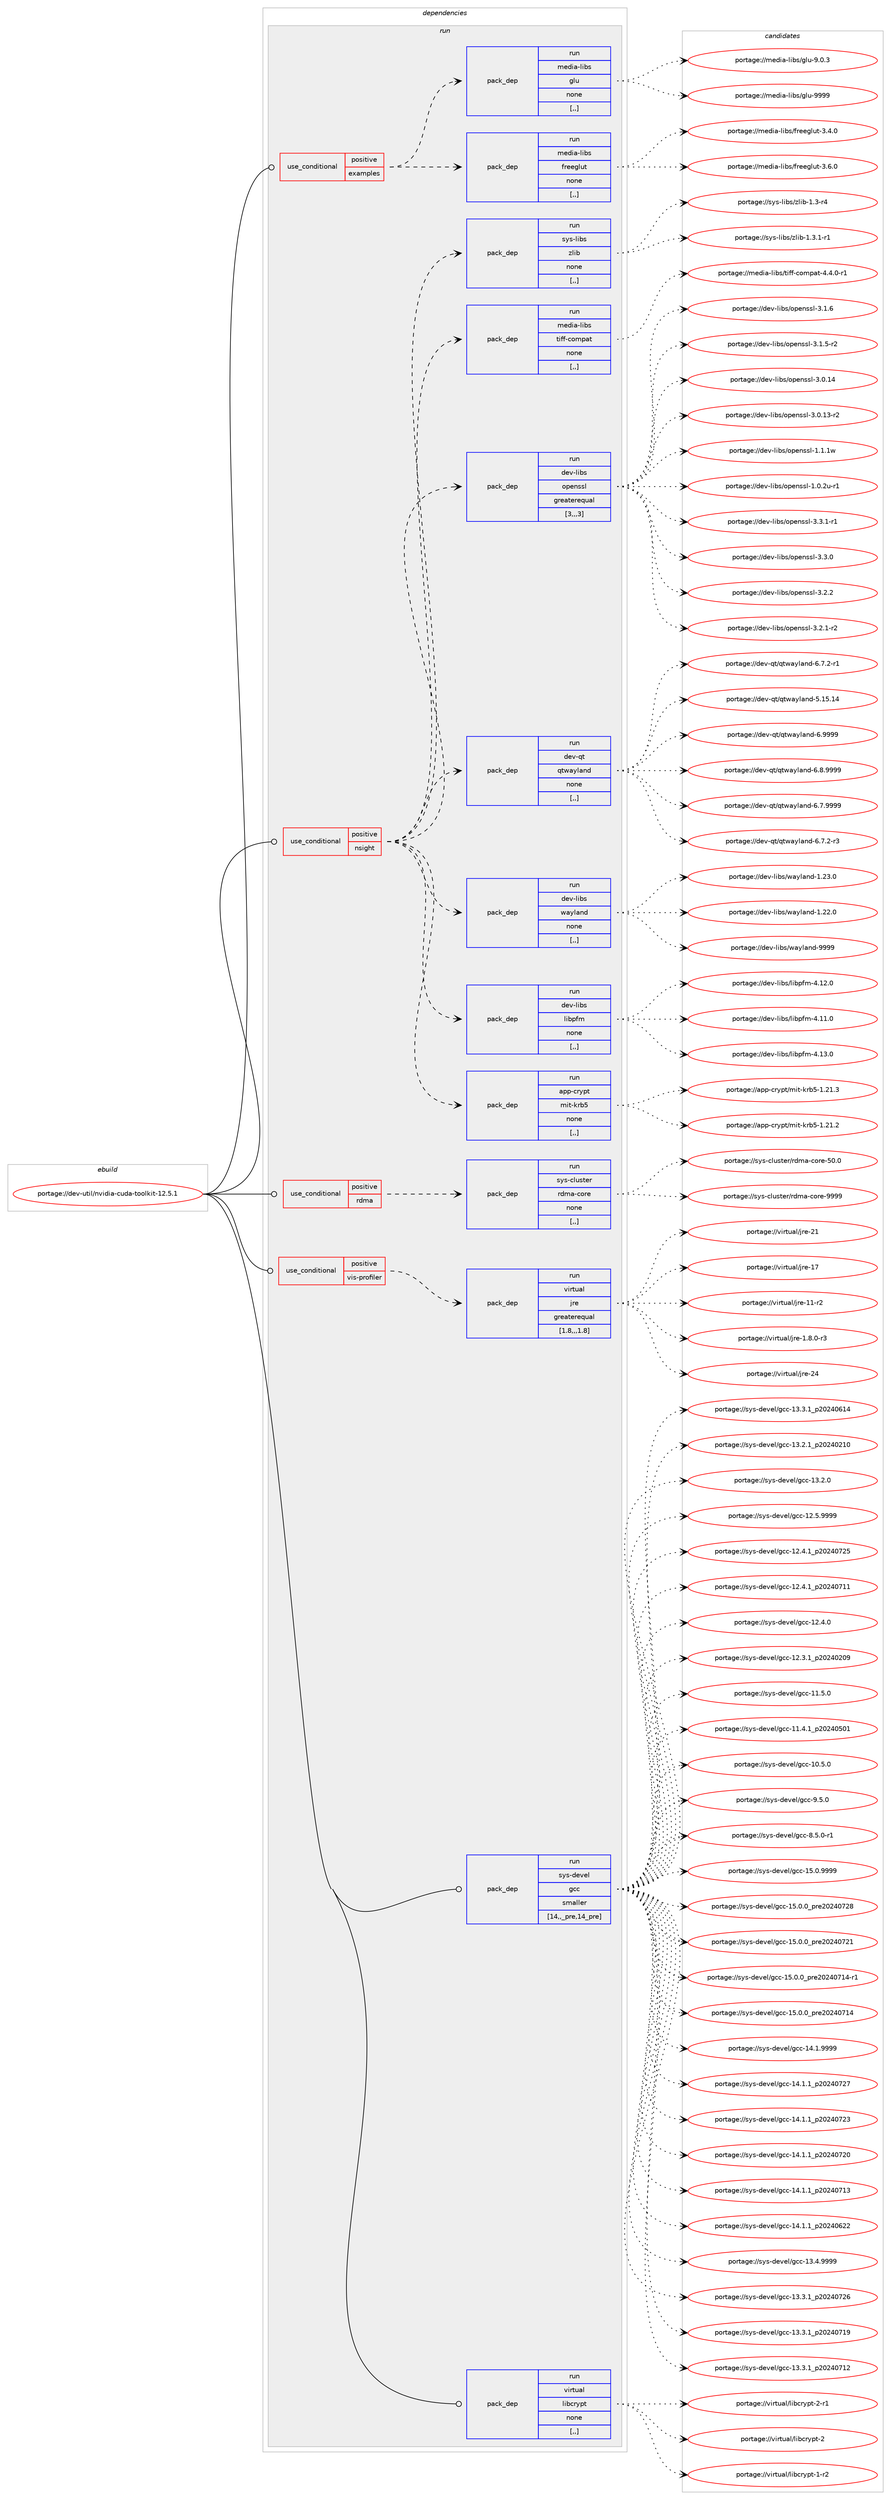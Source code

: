 digraph prolog {

# *************
# Graph options
# *************

newrank=true;
concentrate=true;
compound=true;
graph [rankdir=LR,fontname=Helvetica,fontsize=10,ranksep=1.5];#, ranksep=2.5, nodesep=0.2];
edge  [arrowhead=vee];
node  [fontname=Helvetica,fontsize=10];

# **********
# The ebuild
# **********

subgraph cluster_leftcol {
color=gray;
label=<<i>ebuild</i>>;
id [label="portage://dev-util/nvidia-cuda-toolkit-12.5.1", color=red, width=4, href="../dev-util/nvidia-cuda-toolkit-12.5.1.svg"];
}

# ****************
# The dependencies
# ****************

subgraph cluster_midcol {
color=gray;
label=<<i>dependencies</i>>;
subgraph cluster_compile {
fillcolor="#eeeeee";
style=filled;
label=<<i>compile</i>>;
}
subgraph cluster_compileandrun {
fillcolor="#eeeeee";
style=filled;
label=<<i>compile and run</i>>;
}
subgraph cluster_run {
fillcolor="#eeeeee";
style=filled;
label=<<i>run</i>>;
subgraph cond60965 {
dependency216949 [label=<<TABLE BORDER="0" CELLBORDER="1" CELLSPACING="0" CELLPADDING="4"><TR><TD ROWSPAN="3" CELLPADDING="10">use_conditional</TD></TR><TR><TD>positive</TD></TR><TR><TD>examples</TD></TR></TABLE>>, shape=none, color=red];
subgraph pack154548 {
dependency216950 [label=<<TABLE BORDER="0" CELLBORDER="1" CELLSPACING="0" CELLPADDING="4" WIDTH="220"><TR><TD ROWSPAN="6" CELLPADDING="30">pack_dep</TD></TR><TR><TD WIDTH="110">run</TD></TR><TR><TD>media-libs</TD></TR><TR><TD>freeglut</TD></TR><TR><TD>none</TD></TR><TR><TD>[,,]</TD></TR></TABLE>>, shape=none, color=blue];
}
dependency216949:e -> dependency216950:w [weight=20,style="dashed",arrowhead="vee"];
subgraph pack154549 {
dependency216951 [label=<<TABLE BORDER="0" CELLBORDER="1" CELLSPACING="0" CELLPADDING="4" WIDTH="220"><TR><TD ROWSPAN="6" CELLPADDING="30">pack_dep</TD></TR><TR><TD WIDTH="110">run</TD></TR><TR><TD>media-libs</TD></TR><TR><TD>glu</TD></TR><TR><TD>none</TD></TR><TR><TD>[,,]</TD></TR></TABLE>>, shape=none, color=blue];
}
dependency216949:e -> dependency216951:w [weight=20,style="dashed",arrowhead="vee"];
}
id:e -> dependency216949:w [weight=20,style="solid",arrowhead="odot"];
subgraph cond60966 {
dependency216952 [label=<<TABLE BORDER="0" CELLBORDER="1" CELLSPACING="0" CELLPADDING="4"><TR><TD ROWSPAN="3" CELLPADDING="10">use_conditional</TD></TR><TR><TD>positive</TD></TR><TR><TD>nsight</TD></TR></TABLE>>, shape=none, color=red];
subgraph pack154550 {
dependency216953 [label=<<TABLE BORDER="0" CELLBORDER="1" CELLSPACING="0" CELLPADDING="4" WIDTH="220"><TR><TD ROWSPAN="6" CELLPADDING="30">pack_dep</TD></TR><TR><TD WIDTH="110">run</TD></TR><TR><TD>app-crypt</TD></TR><TR><TD>mit-krb5</TD></TR><TR><TD>none</TD></TR><TR><TD>[,,]</TD></TR></TABLE>>, shape=none, color=blue];
}
dependency216952:e -> dependency216953:w [weight=20,style="dashed",arrowhead="vee"];
subgraph pack154551 {
dependency216954 [label=<<TABLE BORDER="0" CELLBORDER="1" CELLSPACING="0" CELLPADDING="4" WIDTH="220"><TR><TD ROWSPAN="6" CELLPADDING="30">pack_dep</TD></TR><TR><TD WIDTH="110">run</TD></TR><TR><TD>dev-libs</TD></TR><TR><TD>libpfm</TD></TR><TR><TD>none</TD></TR><TR><TD>[,,]</TD></TR></TABLE>>, shape=none, color=blue];
}
dependency216952:e -> dependency216954:w [weight=20,style="dashed",arrowhead="vee"];
subgraph pack154552 {
dependency216955 [label=<<TABLE BORDER="0" CELLBORDER="1" CELLSPACING="0" CELLPADDING="4" WIDTH="220"><TR><TD ROWSPAN="6" CELLPADDING="30">pack_dep</TD></TR><TR><TD WIDTH="110">run</TD></TR><TR><TD>dev-libs</TD></TR><TR><TD>wayland</TD></TR><TR><TD>none</TD></TR><TR><TD>[,,]</TD></TR></TABLE>>, shape=none, color=blue];
}
dependency216952:e -> dependency216955:w [weight=20,style="dashed",arrowhead="vee"];
subgraph pack154553 {
dependency216956 [label=<<TABLE BORDER="0" CELLBORDER="1" CELLSPACING="0" CELLPADDING="4" WIDTH="220"><TR><TD ROWSPAN="6" CELLPADDING="30">pack_dep</TD></TR><TR><TD WIDTH="110">run</TD></TR><TR><TD>dev-qt</TD></TR><TR><TD>qtwayland</TD></TR><TR><TD>none</TD></TR><TR><TD>[,,]</TD></TR></TABLE>>, shape=none, color=blue];
}
dependency216952:e -> dependency216956:w [weight=20,style="dashed",arrowhead="vee"];
subgraph pack154554 {
dependency216957 [label=<<TABLE BORDER="0" CELLBORDER="1" CELLSPACING="0" CELLPADDING="4" WIDTH="220"><TR><TD ROWSPAN="6" CELLPADDING="30">pack_dep</TD></TR><TR><TD WIDTH="110">run</TD></TR><TR><TD>dev-libs</TD></TR><TR><TD>openssl</TD></TR><TR><TD>greaterequal</TD></TR><TR><TD>[3,,,3]</TD></TR></TABLE>>, shape=none, color=blue];
}
dependency216952:e -> dependency216957:w [weight=20,style="dashed",arrowhead="vee"];
subgraph pack154555 {
dependency216958 [label=<<TABLE BORDER="0" CELLBORDER="1" CELLSPACING="0" CELLPADDING="4" WIDTH="220"><TR><TD ROWSPAN="6" CELLPADDING="30">pack_dep</TD></TR><TR><TD WIDTH="110">run</TD></TR><TR><TD>media-libs</TD></TR><TR><TD>tiff-compat</TD></TR><TR><TD>none</TD></TR><TR><TD>[,,]</TD></TR></TABLE>>, shape=none, color=blue];
}
dependency216952:e -> dependency216958:w [weight=20,style="dashed",arrowhead="vee"];
subgraph pack154556 {
dependency216959 [label=<<TABLE BORDER="0" CELLBORDER="1" CELLSPACING="0" CELLPADDING="4" WIDTH="220"><TR><TD ROWSPAN="6" CELLPADDING="30">pack_dep</TD></TR><TR><TD WIDTH="110">run</TD></TR><TR><TD>sys-libs</TD></TR><TR><TD>zlib</TD></TR><TR><TD>none</TD></TR><TR><TD>[,,]</TD></TR></TABLE>>, shape=none, color=blue];
}
dependency216952:e -> dependency216959:w [weight=20,style="dashed",arrowhead="vee"];
}
id:e -> dependency216952:w [weight=20,style="solid",arrowhead="odot"];
subgraph cond60967 {
dependency216960 [label=<<TABLE BORDER="0" CELLBORDER="1" CELLSPACING="0" CELLPADDING="4"><TR><TD ROWSPAN="3" CELLPADDING="10">use_conditional</TD></TR><TR><TD>positive</TD></TR><TR><TD>rdma</TD></TR></TABLE>>, shape=none, color=red];
subgraph pack154557 {
dependency216961 [label=<<TABLE BORDER="0" CELLBORDER="1" CELLSPACING="0" CELLPADDING="4" WIDTH="220"><TR><TD ROWSPAN="6" CELLPADDING="30">pack_dep</TD></TR><TR><TD WIDTH="110">run</TD></TR><TR><TD>sys-cluster</TD></TR><TR><TD>rdma-core</TD></TR><TR><TD>none</TD></TR><TR><TD>[,,]</TD></TR></TABLE>>, shape=none, color=blue];
}
dependency216960:e -> dependency216961:w [weight=20,style="dashed",arrowhead="vee"];
}
id:e -> dependency216960:w [weight=20,style="solid",arrowhead="odot"];
subgraph cond60968 {
dependency216962 [label=<<TABLE BORDER="0" CELLBORDER="1" CELLSPACING="0" CELLPADDING="4"><TR><TD ROWSPAN="3" CELLPADDING="10">use_conditional</TD></TR><TR><TD>positive</TD></TR><TR><TD>vis-profiler</TD></TR></TABLE>>, shape=none, color=red];
subgraph pack154558 {
dependency216963 [label=<<TABLE BORDER="0" CELLBORDER="1" CELLSPACING="0" CELLPADDING="4" WIDTH="220"><TR><TD ROWSPAN="6" CELLPADDING="30">pack_dep</TD></TR><TR><TD WIDTH="110">run</TD></TR><TR><TD>virtual</TD></TR><TR><TD>jre</TD></TR><TR><TD>greaterequal</TD></TR><TR><TD>[1.8,,,1.8]</TD></TR></TABLE>>, shape=none, color=blue];
}
dependency216962:e -> dependency216963:w [weight=20,style="dashed",arrowhead="vee"];
}
id:e -> dependency216962:w [weight=20,style="solid",arrowhead="odot"];
subgraph pack154559 {
dependency216964 [label=<<TABLE BORDER="0" CELLBORDER="1" CELLSPACING="0" CELLPADDING="4" WIDTH="220"><TR><TD ROWSPAN="6" CELLPADDING="30">pack_dep</TD></TR><TR><TD WIDTH="110">run</TD></TR><TR><TD>sys-devel</TD></TR><TR><TD>gcc</TD></TR><TR><TD>smaller</TD></TR><TR><TD>[14,,_pre,14_pre]</TD></TR></TABLE>>, shape=none, color=blue];
}
id:e -> dependency216964:w [weight=20,style="solid",arrowhead="odot"];
subgraph pack154560 {
dependency216965 [label=<<TABLE BORDER="0" CELLBORDER="1" CELLSPACING="0" CELLPADDING="4" WIDTH="220"><TR><TD ROWSPAN="6" CELLPADDING="30">pack_dep</TD></TR><TR><TD WIDTH="110">run</TD></TR><TR><TD>virtual</TD></TR><TR><TD>libcrypt</TD></TR><TR><TD>none</TD></TR><TR><TD>[,,]</TD></TR></TABLE>>, shape=none, color=blue];
}
id:e -> dependency216965:w [weight=20,style="solid",arrowhead="odot"];
}
}

# **************
# The candidates
# **************

subgraph cluster_choices {
rank=same;
color=gray;
label=<<i>candidates</i>>;

subgraph choice154548 {
color=black;
nodesep=1;
choice10910110010597451081059811547102114101101103108117116455146544648 [label="portage://media-libs/freeglut-3.6.0", color=red, width=4,href="../media-libs/freeglut-3.6.0.svg"];
choice10910110010597451081059811547102114101101103108117116455146524648 [label="portage://media-libs/freeglut-3.4.0", color=red, width=4,href="../media-libs/freeglut-3.4.0.svg"];
dependency216950:e -> choice10910110010597451081059811547102114101101103108117116455146544648:w [style=dotted,weight="100"];
dependency216950:e -> choice10910110010597451081059811547102114101101103108117116455146524648:w [style=dotted,weight="100"];
}
subgraph choice154549 {
color=black;
nodesep=1;
choice109101100105974510810598115471031081174557575757 [label="portage://media-libs/glu-9999", color=red, width=4,href="../media-libs/glu-9999.svg"];
choice10910110010597451081059811547103108117455746484651 [label="portage://media-libs/glu-9.0.3", color=red, width=4,href="../media-libs/glu-9.0.3.svg"];
dependency216951:e -> choice109101100105974510810598115471031081174557575757:w [style=dotted,weight="100"];
dependency216951:e -> choice10910110010597451081059811547103108117455746484651:w [style=dotted,weight="100"];
}
subgraph choice154550 {
color=black;
nodesep=1;
choice9711211245991141211121164710910511645107114985345494650494651 [label="portage://app-crypt/mit-krb5-1.21.3", color=red, width=4,href="../app-crypt/mit-krb5-1.21.3.svg"];
choice9711211245991141211121164710910511645107114985345494650494650 [label="portage://app-crypt/mit-krb5-1.21.2", color=red, width=4,href="../app-crypt/mit-krb5-1.21.2.svg"];
dependency216953:e -> choice9711211245991141211121164710910511645107114985345494650494651:w [style=dotted,weight="100"];
dependency216953:e -> choice9711211245991141211121164710910511645107114985345494650494650:w [style=dotted,weight="100"];
}
subgraph choice154551 {
color=black;
nodesep=1;
choice1001011184510810598115471081059811210210945524649514648 [label="portage://dev-libs/libpfm-4.13.0", color=red, width=4,href="../dev-libs/libpfm-4.13.0.svg"];
choice1001011184510810598115471081059811210210945524649504648 [label="portage://dev-libs/libpfm-4.12.0", color=red, width=4,href="../dev-libs/libpfm-4.12.0.svg"];
choice1001011184510810598115471081059811210210945524649494648 [label="portage://dev-libs/libpfm-4.11.0", color=red, width=4,href="../dev-libs/libpfm-4.11.0.svg"];
dependency216954:e -> choice1001011184510810598115471081059811210210945524649514648:w [style=dotted,weight="100"];
dependency216954:e -> choice1001011184510810598115471081059811210210945524649504648:w [style=dotted,weight="100"];
dependency216954:e -> choice1001011184510810598115471081059811210210945524649494648:w [style=dotted,weight="100"];
}
subgraph choice154552 {
color=black;
nodesep=1;
choice10010111845108105981154711997121108971101004557575757 [label="portage://dev-libs/wayland-9999", color=red, width=4,href="../dev-libs/wayland-9999.svg"];
choice100101118451081059811547119971211089711010045494650514648 [label="portage://dev-libs/wayland-1.23.0", color=red, width=4,href="../dev-libs/wayland-1.23.0.svg"];
choice100101118451081059811547119971211089711010045494650504648 [label="portage://dev-libs/wayland-1.22.0", color=red, width=4,href="../dev-libs/wayland-1.22.0.svg"];
dependency216955:e -> choice10010111845108105981154711997121108971101004557575757:w [style=dotted,weight="100"];
dependency216955:e -> choice100101118451081059811547119971211089711010045494650514648:w [style=dotted,weight="100"];
dependency216955:e -> choice100101118451081059811547119971211089711010045494650504648:w [style=dotted,weight="100"];
}
subgraph choice154553 {
color=black;
nodesep=1;
choice1001011184511311647113116119971211089711010045544657575757 [label="portage://dev-qt/qtwayland-6.9999", color=red, width=4,href="../dev-qt/qtwayland-6.9999.svg"];
choice10010111845113116471131161199712110897110100455446564657575757 [label="portage://dev-qt/qtwayland-6.8.9999", color=red, width=4,href="../dev-qt/qtwayland-6.8.9999.svg"];
choice10010111845113116471131161199712110897110100455446554657575757 [label="portage://dev-qt/qtwayland-6.7.9999", color=red, width=4,href="../dev-qt/qtwayland-6.7.9999.svg"];
choice100101118451131164711311611997121108971101004554465546504511451 [label="portage://dev-qt/qtwayland-6.7.2-r3", color=red, width=4,href="../dev-qt/qtwayland-6.7.2-r3.svg"];
choice100101118451131164711311611997121108971101004554465546504511449 [label="portage://dev-qt/qtwayland-6.7.2-r1", color=red, width=4,href="../dev-qt/qtwayland-6.7.2-r1.svg"];
choice100101118451131164711311611997121108971101004553464953464952 [label="portage://dev-qt/qtwayland-5.15.14", color=red, width=4,href="../dev-qt/qtwayland-5.15.14.svg"];
dependency216956:e -> choice1001011184511311647113116119971211089711010045544657575757:w [style=dotted,weight="100"];
dependency216956:e -> choice10010111845113116471131161199712110897110100455446564657575757:w [style=dotted,weight="100"];
dependency216956:e -> choice10010111845113116471131161199712110897110100455446554657575757:w [style=dotted,weight="100"];
dependency216956:e -> choice100101118451131164711311611997121108971101004554465546504511451:w [style=dotted,weight="100"];
dependency216956:e -> choice100101118451131164711311611997121108971101004554465546504511449:w [style=dotted,weight="100"];
dependency216956:e -> choice100101118451131164711311611997121108971101004553464953464952:w [style=dotted,weight="100"];
}
subgraph choice154554 {
color=black;
nodesep=1;
choice1001011184510810598115471111121011101151151084551465146494511449 [label="portage://dev-libs/openssl-3.3.1-r1", color=red, width=4,href="../dev-libs/openssl-3.3.1-r1.svg"];
choice100101118451081059811547111112101110115115108455146514648 [label="portage://dev-libs/openssl-3.3.0", color=red, width=4,href="../dev-libs/openssl-3.3.0.svg"];
choice100101118451081059811547111112101110115115108455146504650 [label="portage://dev-libs/openssl-3.2.2", color=red, width=4,href="../dev-libs/openssl-3.2.2.svg"];
choice1001011184510810598115471111121011101151151084551465046494511450 [label="portage://dev-libs/openssl-3.2.1-r2", color=red, width=4,href="../dev-libs/openssl-3.2.1-r2.svg"];
choice100101118451081059811547111112101110115115108455146494654 [label="portage://dev-libs/openssl-3.1.6", color=red, width=4,href="../dev-libs/openssl-3.1.6.svg"];
choice1001011184510810598115471111121011101151151084551464946534511450 [label="portage://dev-libs/openssl-3.1.5-r2", color=red, width=4,href="../dev-libs/openssl-3.1.5-r2.svg"];
choice10010111845108105981154711111210111011511510845514648464952 [label="portage://dev-libs/openssl-3.0.14", color=red, width=4,href="../dev-libs/openssl-3.0.14.svg"];
choice100101118451081059811547111112101110115115108455146484649514511450 [label="portage://dev-libs/openssl-3.0.13-r2", color=red, width=4,href="../dev-libs/openssl-3.0.13-r2.svg"];
choice100101118451081059811547111112101110115115108454946494649119 [label="portage://dev-libs/openssl-1.1.1w", color=red, width=4,href="../dev-libs/openssl-1.1.1w.svg"];
choice1001011184510810598115471111121011101151151084549464846501174511449 [label="portage://dev-libs/openssl-1.0.2u-r1", color=red, width=4,href="../dev-libs/openssl-1.0.2u-r1.svg"];
dependency216957:e -> choice1001011184510810598115471111121011101151151084551465146494511449:w [style=dotted,weight="100"];
dependency216957:e -> choice100101118451081059811547111112101110115115108455146514648:w [style=dotted,weight="100"];
dependency216957:e -> choice100101118451081059811547111112101110115115108455146504650:w [style=dotted,weight="100"];
dependency216957:e -> choice1001011184510810598115471111121011101151151084551465046494511450:w [style=dotted,weight="100"];
dependency216957:e -> choice100101118451081059811547111112101110115115108455146494654:w [style=dotted,weight="100"];
dependency216957:e -> choice1001011184510810598115471111121011101151151084551464946534511450:w [style=dotted,weight="100"];
dependency216957:e -> choice10010111845108105981154711111210111011511510845514648464952:w [style=dotted,weight="100"];
dependency216957:e -> choice100101118451081059811547111112101110115115108455146484649514511450:w [style=dotted,weight="100"];
dependency216957:e -> choice100101118451081059811547111112101110115115108454946494649119:w [style=dotted,weight="100"];
dependency216957:e -> choice1001011184510810598115471111121011101151151084549464846501174511449:w [style=dotted,weight="100"];
}
subgraph choice154555 {
color=black;
nodesep=1;
choice109101100105974510810598115471161051021024599111109112971164552465246484511449 [label="portage://media-libs/tiff-compat-4.4.0-r1", color=red, width=4,href="../media-libs/tiff-compat-4.4.0-r1.svg"];
dependency216958:e -> choice109101100105974510810598115471161051021024599111109112971164552465246484511449:w [style=dotted,weight="100"];
}
subgraph choice154556 {
color=black;
nodesep=1;
choice115121115451081059811547122108105984549465146494511449 [label="portage://sys-libs/zlib-1.3.1-r1", color=red, width=4,href="../sys-libs/zlib-1.3.1-r1.svg"];
choice11512111545108105981154712210810598454946514511452 [label="portage://sys-libs/zlib-1.3-r4", color=red, width=4,href="../sys-libs/zlib-1.3-r4.svg"];
dependency216959:e -> choice115121115451081059811547122108105984549465146494511449:w [style=dotted,weight="100"];
dependency216959:e -> choice11512111545108105981154712210810598454946514511452:w [style=dotted,weight="100"];
}
subgraph choice154557 {
color=black;
nodesep=1;
choice1151211154599108117115116101114471141001099745991111141014557575757 [label="portage://sys-cluster/rdma-core-9999", color=red, width=4,href="../sys-cluster/rdma-core-9999.svg"];
choice1151211154599108117115116101114471141001099745991111141014553484648 [label="portage://sys-cluster/rdma-core-50.0", color=red, width=4,href="../sys-cluster/rdma-core-50.0.svg"];
dependency216961:e -> choice1151211154599108117115116101114471141001099745991111141014557575757:w [style=dotted,weight="100"];
dependency216961:e -> choice1151211154599108117115116101114471141001099745991111141014553484648:w [style=dotted,weight="100"];
}
subgraph choice154558 {
color=black;
nodesep=1;
choice1181051141161179710847106114101455052 [label="portage://virtual/jre-24", color=red, width=4,href="../virtual/jre-24.svg"];
choice1181051141161179710847106114101455049 [label="portage://virtual/jre-21", color=red, width=4,href="../virtual/jre-21.svg"];
choice1181051141161179710847106114101454955 [label="portage://virtual/jre-17", color=red, width=4,href="../virtual/jre-17.svg"];
choice11810511411611797108471061141014549494511450 [label="portage://virtual/jre-11-r2", color=red, width=4,href="../virtual/jre-11-r2.svg"];
choice11810511411611797108471061141014549465646484511451 [label="portage://virtual/jre-1.8.0-r3", color=red, width=4,href="../virtual/jre-1.8.0-r3.svg"];
dependency216963:e -> choice1181051141161179710847106114101455052:w [style=dotted,weight="100"];
dependency216963:e -> choice1181051141161179710847106114101455049:w [style=dotted,weight="100"];
dependency216963:e -> choice1181051141161179710847106114101454955:w [style=dotted,weight="100"];
dependency216963:e -> choice11810511411611797108471061141014549494511450:w [style=dotted,weight="100"];
dependency216963:e -> choice11810511411611797108471061141014549465646484511451:w [style=dotted,weight="100"];
}
subgraph choice154559 {
color=black;
nodesep=1;
choice1151211154510010111810110847103999945495346484657575757 [label="portage://sys-devel/gcc-15.0.9999", color=red, width=4,href="../sys-devel/gcc-15.0.9999.svg"];
choice1151211154510010111810110847103999945495346484648951121141015048505248555056 [label="portage://sys-devel/gcc-15.0.0_pre20240728", color=red, width=4,href="../sys-devel/gcc-15.0.0_pre20240728.svg"];
choice1151211154510010111810110847103999945495346484648951121141015048505248555049 [label="portage://sys-devel/gcc-15.0.0_pre20240721", color=red, width=4,href="../sys-devel/gcc-15.0.0_pre20240721.svg"];
choice11512111545100101118101108471039999454953464846489511211410150485052485549524511449 [label="portage://sys-devel/gcc-15.0.0_pre20240714-r1", color=red, width=4,href="../sys-devel/gcc-15.0.0_pre20240714-r1.svg"];
choice1151211154510010111810110847103999945495346484648951121141015048505248554952 [label="portage://sys-devel/gcc-15.0.0_pre20240714", color=red, width=4,href="../sys-devel/gcc-15.0.0_pre20240714.svg"];
choice1151211154510010111810110847103999945495246494657575757 [label="portage://sys-devel/gcc-14.1.9999", color=red, width=4,href="../sys-devel/gcc-14.1.9999.svg"];
choice1151211154510010111810110847103999945495246494649951125048505248555055 [label="portage://sys-devel/gcc-14.1.1_p20240727", color=red, width=4,href="../sys-devel/gcc-14.1.1_p20240727.svg"];
choice1151211154510010111810110847103999945495246494649951125048505248555051 [label="portage://sys-devel/gcc-14.1.1_p20240723", color=red, width=4,href="../sys-devel/gcc-14.1.1_p20240723.svg"];
choice1151211154510010111810110847103999945495246494649951125048505248555048 [label="portage://sys-devel/gcc-14.1.1_p20240720", color=red, width=4,href="../sys-devel/gcc-14.1.1_p20240720.svg"];
choice1151211154510010111810110847103999945495246494649951125048505248554951 [label="portage://sys-devel/gcc-14.1.1_p20240713", color=red, width=4,href="../sys-devel/gcc-14.1.1_p20240713.svg"];
choice1151211154510010111810110847103999945495246494649951125048505248545050 [label="portage://sys-devel/gcc-14.1.1_p20240622", color=red, width=4,href="../sys-devel/gcc-14.1.1_p20240622.svg"];
choice1151211154510010111810110847103999945495146524657575757 [label="portage://sys-devel/gcc-13.4.9999", color=red, width=4,href="../sys-devel/gcc-13.4.9999.svg"];
choice1151211154510010111810110847103999945495146514649951125048505248555054 [label="portage://sys-devel/gcc-13.3.1_p20240726", color=red, width=4,href="../sys-devel/gcc-13.3.1_p20240726.svg"];
choice1151211154510010111810110847103999945495146514649951125048505248554957 [label="portage://sys-devel/gcc-13.3.1_p20240719", color=red, width=4,href="../sys-devel/gcc-13.3.1_p20240719.svg"];
choice1151211154510010111810110847103999945495146514649951125048505248554950 [label="portage://sys-devel/gcc-13.3.1_p20240712", color=red, width=4,href="../sys-devel/gcc-13.3.1_p20240712.svg"];
choice1151211154510010111810110847103999945495146514649951125048505248544952 [label="portage://sys-devel/gcc-13.3.1_p20240614", color=red, width=4,href="../sys-devel/gcc-13.3.1_p20240614.svg"];
choice1151211154510010111810110847103999945495146504649951125048505248504948 [label="portage://sys-devel/gcc-13.2.1_p20240210", color=red, width=4,href="../sys-devel/gcc-13.2.1_p20240210.svg"];
choice1151211154510010111810110847103999945495146504648 [label="portage://sys-devel/gcc-13.2.0", color=red, width=4,href="../sys-devel/gcc-13.2.0.svg"];
choice1151211154510010111810110847103999945495046534657575757 [label="portage://sys-devel/gcc-12.5.9999", color=red, width=4,href="../sys-devel/gcc-12.5.9999.svg"];
choice1151211154510010111810110847103999945495046524649951125048505248555053 [label="portage://sys-devel/gcc-12.4.1_p20240725", color=red, width=4,href="../sys-devel/gcc-12.4.1_p20240725.svg"];
choice1151211154510010111810110847103999945495046524649951125048505248554949 [label="portage://sys-devel/gcc-12.4.1_p20240711", color=red, width=4,href="../sys-devel/gcc-12.4.1_p20240711.svg"];
choice1151211154510010111810110847103999945495046524648 [label="portage://sys-devel/gcc-12.4.0", color=red, width=4,href="../sys-devel/gcc-12.4.0.svg"];
choice1151211154510010111810110847103999945495046514649951125048505248504857 [label="portage://sys-devel/gcc-12.3.1_p20240209", color=red, width=4,href="../sys-devel/gcc-12.3.1_p20240209.svg"];
choice1151211154510010111810110847103999945494946534648 [label="portage://sys-devel/gcc-11.5.0", color=red, width=4,href="../sys-devel/gcc-11.5.0.svg"];
choice1151211154510010111810110847103999945494946524649951125048505248534849 [label="portage://sys-devel/gcc-11.4.1_p20240501", color=red, width=4,href="../sys-devel/gcc-11.4.1_p20240501.svg"];
choice1151211154510010111810110847103999945494846534648 [label="portage://sys-devel/gcc-10.5.0", color=red, width=4,href="../sys-devel/gcc-10.5.0.svg"];
choice11512111545100101118101108471039999455746534648 [label="portage://sys-devel/gcc-9.5.0", color=red, width=4,href="../sys-devel/gcc-9.5.0.svg"];
choice115121115451001011181011084710399994556465346484511449 [label="portage://sys-devel/gcc-8.5.0-r1", color=red, width=4,href="../sys-devel/gcc-8.5.0-r1.svg"];
dependency216964:e -> choice1151211154510010111810110847103999945495346484657575757:w [style=dotted,weight="100"];
dependency216964:e -> choice1151211154510010111810110847103999945495346484648951121141015048505248555056:w [style=dotted,weight="100"];
dependency216964:e -> choice1151211154510010111810110847103999945495346484648951121141015048505248555049:w [style=dotted,weight="100"];
dependency216964:e -> choice11512111545100101118101108471039999454953464846489511211410150485052485549524511449:w [style=dotted,weight="100"];
dependency216964:e -> choice1151211154510010111810110847103999945495346484648951121141015048505248554952:w [style=dotted,weight="100"];
dependency216964:e -> choice1151211154510010111810110847103999945495246494657575757:w [style=dotted,weight="100"];
dependency216964:e -> choice1151211154510010111810110847103999945495246494649951125048505248555055:w [style=dotted,weight="100"];
dependency216964:e -> choice1151211154510010111810110847103999945495246494649951125048505248555051:w [style=dotted,weight="100"];
dependency216964:e -> choice1151211154510010111810110847103999945495246494649951125048505248555048:w [style=dotted,weight="100"];
dependency216964:e -> choice1151211154510010111810110847103999945495246494649951125048505248554951:w [style=dotted,weight="100"];
dependency216964:e -> choice1151211154510010111810110847103999945495246494649951125048505248545050:w [style=dotted,weight="100"];
dependency216964:e -> choice1151211154510010111810110847103999945495146524657575757:w [style=dotted,weight="100"];
dependency216964:e -> choice1151211154510010111810110847103999945495146514649951125048505248555054:w [style=dotted,weight="100"];
dependency216964:e -> choice1151211154510010111810110847103999945495146514649951125048505248554957:w [style=dotted,weight="100"];
dependency216964:e -> choice1151211154510010111810110847103999945495146514649951125048505248554950:w [style=dotted,weight="100"];
dependency216964:e -> choice1151211154510010111810110847103999945495146514649951125048505248544952:w [style=dotted,weight="100"];
dependency216964:e -> choice1151211154510010111810110847103999945495146504649951125048505248504948:w [style=dotted,weight="100"];
dependency216964:e -> choice1151211154510010111810110847103999945495146504648:w [style=dotted,weight="100"];
dependency216964:e -> choice1151211154510010111810110847103999945495046534657575757:w [style=dotted,weight="100"];
dependency216964:e -> choice1151211154510010111810110847103999945495046524649951125048505248555053:w [style=dotted,weight="100"];
dependency216964:e -> choice1151211154510010111810110847103999945495046524649951125048505248554949:w [style=dotted,weight="100"];
dependency216964:e -> choice1151211154510010111810110847103999945495046524648:w [style=dotted,weight="100"];
dependency216964:e -> choice1151211154510010111810110847103999945495046514649951125048505248504857:w [style=dotted,weight="100"];
dependency216964:e -> choice1151211154510010111810110847103999945494946534648:w [style=dotted,weight="100"];
dependency216964:e -> choice1151211154510010111810110847103999945494946524649951125048505248534849:w [style=dotted,weight="100"];
dependency216964:e -> choice1151211154510010111810110847103999945494846534648:w [style=dotted,weight="100"];
dependency216964:e -> choice11512111545100101118101108471039999455746534648:w [style=dotted,weight="100"];
dependency216964:e -> choice115121115451001011181011084710399994556465346484511449:w [style=dotted,weight="100"];
}
subgraph choice154560 {
color=black;
nodesep=1;
choice1181051141161179710847108105989911412111211645504511449 [label="portage://virtual/libcrypt-2-r1", color=red, width=4,href="../virtual/libcrypt-2-r1.svg"];
choice118105114116117971084710810598991141211121164550 [label="portage://virtual/libcrypt-2", color=red, width=4,href="../virtual/libcrypt-2.svg"];
choice1181051141161179710847108105989911412111211645494511450 [label="portage://virtual/libcrypt-1-r2", color=red, width=4,href="../virtual/libcrypt-1-r2.svg"];
dependency216965:e -> choice1181051141161179710847108105989911412111211645504511449:w [style=dotted,weight="100"];
dependency216965:e -> choice118105114116117971084710810598991141211121164550:w [style=dotted,weight="100"];
dependency216965:e -> choice1181051141161179710847108105989911412111211645494511450:w [style=dotted,weight="100"];
}
}

}
